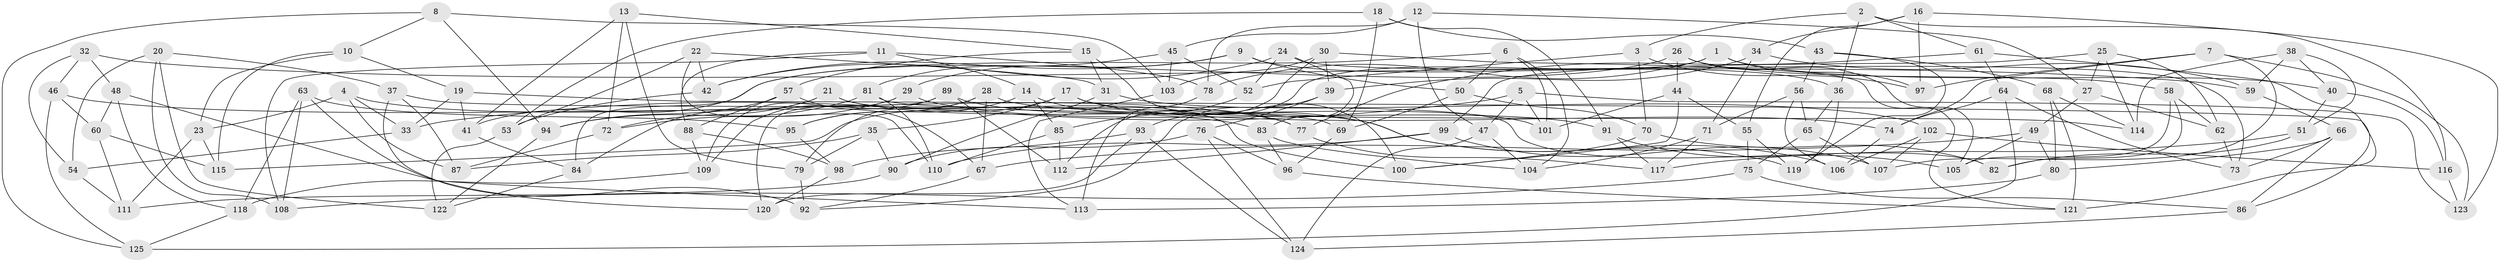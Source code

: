 // coarse degree distribution, {6: 0.5185185185185185, 4: 0.4567901234567901, 5: 0.024691358024691357}
// Generated by graph-tools (version 1.1) at 2025/52/02/27/25 19:52:31]
// undirected, 125 vertices, 250 edges
graph export_dot {
graph [start="1"]
  node [color=gray90,style=filled];
  1;
  2;
  3;
  4;
  5;
  6;
  7;
  8;
  9;
  10;
  11;
  12;
  13;
  14;
  15;
  16;
  17;
  18;
  19;
  20;
  21;
  22;
  23;
  24;
  25;
  26;
  27;
  28;
  29;
  30;
  31;
  32;
  33;
  34;
  35;
  36;
  37;
  38;
  39;
  40;
  41;
  42;
  43;
  44;
  45;
  46;
  47;
  48;
  49;
  50;
  51;
  52;
  53;
  54;
  55;
  56;
  57;
  58;
  59;
  60;
  61;
  62;
  63;
  64;
  65;
  66;
  67;
  68;
  69;
  70;
  71;
  72;
  73;
  74;
  75;
  76;
  77;
  78;
  79;
  80;
  81;
  82;
  83;
  84;
  85;
  86;
  87;
  88;
  89;
  90;
  91;
  92;
  93;
  94;
  95;
  96;
  97;
  98;
  99;
  100;
  101;
  102;
  103;
  104;
  105;
  106;
  107;
  108;
  109;
  110;
  111;
  112;
  113;
  114;
  115;
  116;
  117;
  118;
  119;
  120;
  121;
  122;
  123;
  124;
  125;
  1 -- 93;
  1 -- 40;
  1 -- 97;
  1 -- 78;
  2 -- 36;
  2 -- 116;
  2 -- 61;
  2 -- 3;
  3 -- 52;
  3 -- 70;
  3 -- 97;
  4 -- 33;
  4 -- 77;
  4 -- 87;
  4 -- 23;
  5 -- 123;
  5 -- 33;
  5 -- 101;
  5 -- 47;
  6 -- 104;
  6 -- 50;
  6 -- 84;
  6 -- 101;
  7 -- 74;
  7 -- 107;
  7 -- 97;
  7 -- 123;
  8 -- 103;
  8 -- 10;
  8 -- 125;
  8 -- 94;
  9 -- 29;
  9 -- 50;
  9 -- 36;
  9 -- 42;
  10 -- 19;
  10 -- 23;
  10 -- 115;
  11 -- 78;
  11 -- 88;
  11 -- 14;
  11 -- 108;
  12 -- 78;
  12 -- 47;
  12 -- 27;
  12 -- 45;
  13 -- 72;
  13 -- 15;
  13 -- 41;
  13 -- 79;
  14 -- 95;
  14 -- 77;
  14 -- 85;
  15 -- 57;
  15 -- 100;
  15 -- 31;
  16 -- 123;
  16 -- 97;
  16 -- 55;
  16 -- 34;
  17 -- 115;
  17 -- 35;
  17 -- 74;
  17 -- 119;
  18 -- 43;
  18 -- 69;
  18 -- 53;
  18 -- 91;
  19 -- 33;
  19 -- 86;
  19 -- 41;
  20 -- 54;
  20 -- 122;
  20 -- 108;
  20 -- 37;
  21 -- 100;
  21 -- 72;
  21 -- 106;
  21 -- 84;
  22 -- 53;
  22 -- 31;
  22 -- 110;
  22 -- 42;
  23 -- 111;
  23 -- 115;
  24 -- 52;
  24 -- 83;
  24 -- 73;
  24 -- 42;
  25 -- 27;
  25 -- 114;
  25 -- 99;
  25 -- 62;
  26 -- 58;
  26 -- 41;
  26 -- 105;
  26 -- 44;
  27 -- 62;
  27 -- 49;
  28 -- 79;
  28 -- 95;
  28 -- 114;
  28 -- 67;
  29 -- 91;
  29 -- 72;
  29 -- 109;
  30 -- 103;
  30 -- 39;
  30 -- 112;
  30 -- 121;
  31 -- 90;
  31 -- 102;
  32 -- 54;
  32 -- 46;
  32 -- 59;
  32 -- 48;
  33 -- 54;
  34 -- 59;
  34 -- 39;
  34 -- 71;
  35 -- 87;
  35 -- 90;
  35 -- 79;
  36 -- 119;
  36 -- 65;
  37 -- 120;
  37 -- 69;
  37 -- 87;
  38 -- 114;
  38 -- 40;
  38 -- 51;
  38 -- 59;
  39 -- 76;
  39 -- 92;
  40 -- 116;
  40 -- 51;
  41 -- 84;
  42 -- 53;
  43 -- 119;
  43 -- 56;
  43 -- 68;
  44 -- 55;
  44 -- 101;
  44 -- 100;
  45 -- 103;
  45 -- 52;
  45 -- 81;
  46 -- 83;
  46 -- 125;
  46 -- 60;
  47 -- 124;
  47 -- 104;
  48 -- 118;
  48 -- 113;
  48 -- 60;
  49 -- 80;
  49 -- 105;
  49 -- 67;
  50 -- 69;
  50 -- 70;
  51 -- 82;
  51 -- 117;
  52 -- 85;
  53 -- 122;
  54 -- 111;
  55 -- 75;
  55 -- 119;
  56 -- 106;
  56 -- 65;
  56 -- 71;
  57 -- 88;
  57 -- 67;
  57 -- 94;
  58 -- 82;
  58 -- 62;
  58 -- 105;
  59 -- 66;
  60 -- 111;
  60 -- 115;
  61 -- 77;
  61 -- 64;
  61 -- 121;
  62 -- 73;
  63 -- 118;
  63 -- 92;
  63 -- 95;
  63 -- 108;
  64 -- 125;
  64 -- 74;
  64 -- 73;
  65 -- 107;
  65 -- 75;
  66 -- 73;
  66 -- 80;
  66 -- 86;
  67 -- 92;
  68 -- 80;
  68 -- 121;
  68 -- 114;
  69 -- 96;
  70 -- 100;
  70 -- 82;
  71 -- 104;
  71 -- 117;
  72 -- 87;
  74 -- 106;
  75 -- 108;
  75 -- 86;
  76 -- 90;
  76 -- 96;
  76 -- 124;
  77 -- 117;
  78 -- 113;
  79 -- 92;
  80 -- 113;
  81 -- 82;
  81 -- 110;
  81 -- 94;
  83 -- 96;
  83 -- 104;
  84 -- 122;
  85 -- 112;
  85 -- 110;
  86 -- 124;
  88 -- 109;
  88 -- 98;
  89 -- 101;
  89 -- 112;
  89 -- 109;
  89 -- 120;
  90 -- 111;
  91 -- 117;
  91 -- 105;
  93 -- 124;
  93 -- 98;
  93 -- 120;
  94 -- 122;
  95 -- 98;
  96 -- 121;
  98 -- 120;
  99 -- 112;
  99 -- 110;
  99 -- 107;
  102 -- 116;
  102 -- 106;
  102 -- 107;
  103 -- 113;
  109 -- 118;
  116 -- 123;
  118 -- 125;
}
